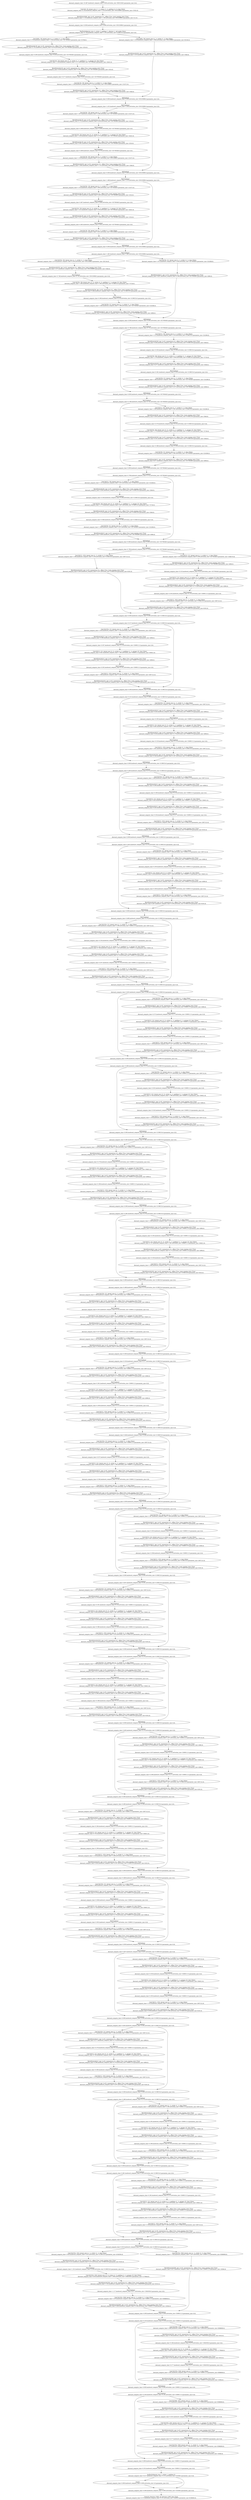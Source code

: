 digraph {
	node313 [label="BatchNorm2d(1024, eps=1e-05, momentum=0.1, affine=True, track_running_stats=True)
[forward_compute_time=0.522,backward_compute_time=0.313,activation_size=51380224.0,parameter_size=8192.0]"]
	node312 [label="Conv2d(1024, 1024, kernel_size=(1, 1), stride=(1, 1), bias=False)
[forward_compute_time=2.650,backward_compute_time=5.813,activation_size=51380224.0,parameter_size=4194304.0]"]
	node258 [label="Conv2d(512, 1024, kernel_size=(1, 1), stride=(1, 1), bias=False)
[forward_compute_time=1.318,backward_compute_time=2.408,activation_size=51380224.0,parameter_size=2097152.0]"]
	node259 [label="BatchNorm2d(1024, eps=1e-05, momentum=0.1, affine=True, track_running_stats=True)
[forward_compute_time=0.493,backward_compute_time=0.287,activation_size=51380224.0,parameter_size=8192.0]"]
	node317 [label="ReLU(inplace)
[forward_compute_time=1.117,backward_compute_time=0.077,activation_size=12845056.0,parameter_size=0.0]"]
	node316 [label="BatchNorm2d(1024, eps=1e-05, momentum=0.1, affine=True, track_running_stats=True)
[forward_compute_time=1.232,backward_compute_time=0.112,activation_size=12845056.0,parameter_size=8192.0]"]
	node315 [label="Conv2d(1024, 1024, kernel_size=(3, 3), stride=(2, 2), padding=(1, 1), groups=32, bias=False)
[forward_compute_time=0.816,backward_compute_time=1.684,activation_size=12845056.0,parameter_size=1179648.0]"]
	node314 [label="ReLU(inplace)
[forward_compute_time=1.241,backward_compute_time=0.206,activation_size=51380224.0,parameter_size=0.0]"]
	node252 [label="Conv2d(1024, 512, kernel_size=(1, 1), stride=(1, 1), bias=False)
[forward_compute_time=1.432,backward_compute_time=2.275,activation_size=25690112.0,parameter_size=2097152.0]"]
	node253 [label="BatchNorm2d(512, eps=1e-05, momentum=0.1, affine=True, track_running_stats=True)
[forward_compute_time=0.477,backward_compute_time=0.176,activation_size=25690112.0,parameter_size=4096.0]"]
	node250 [label="Add(inplace)
[forward_compute_time=0.000,backward_compute_time=0.000,activation_size=51380224.0,parameter_size=0.0]"]
	node318 [label="Conv2d(1024, 2048, kernel_size=(1, 1), stride=(1, 1), bias=False)
[forward_compute_time=1.679,backward_compute_time=2.476,activation_size=25690112.0,parameter_size=8388608.0]"]
	node256 [label="BatchNorm2d(512, eps=1e-05, momentum=0.1, affine=True, track_running_stats=True)
[forward_compute_time=0.438,backward_compute_time=0.174,activation_size=25690112.0,parameter_size=4096.0]"]
	node257 [label="ReLU(inplace)
[forward_compute_time=0.299,backward_compute_time=0.119,activation_size=25690112.0,parameter_size=0.0]"]
	node254 [label="ReLU(inplace)
[forward_compute_time=0.284,backward_compute_time=0.120,activation_size=25690112.0,parameter_size=0.0]"]
	node255 [label="Conv2d(512, 512, kernel_size=(3, 3), stride=(1, 1), padding=(1, 1), groups=32, bias=False)
[forward_compute_time=0.705,backward_compute_time=1.415,activation_size=25690112.0,parameter_size=294912.0]"]
	node268 [label="Conv2d(512, 1024, kernel_size=(1, 1), stride=(1, 1), bias=False)
[forward_compute_time=1.378,backward_compute_time=2.409,activation_size=51380224.0,parameter_size=2097152.0]"]
	node229 [label="BatchNorm2d(1024, eps=1e-05, momentum=0.1, affine=True, track_running_stats=True)
[forward_compute_time=0.519,backward_compute_time=0.292,activation_size=51380224.0,parameter_size=8192.0]"]
	node228 [label="Conv2d(512, 1024, kernel_size=(1, 1), stride=(1, 1), bias=False)
[forward_compute_time=1.325,backward_compute_time=2.423,activation_size=51380224.0,parameter_size=2097152.0]"]
	node227 [label="ReLU(inplace)
[forward_compute_time=0.386,backward_compute_time=0.148,activation_size=25690112.0,parameter_size=0.0]"]
	node226 [label="BatchNorm2d(512, eps=1e-05, momentum=0.1, affine=True, track_running_stats=True)
[forward_compute_time=0.420,backward_compute_time=0.175,activation_size=25690112.0,parameter_size=4096.0]"]
	node225 [label="Conv2d(512, 512, kernel_size=(3, 3), stride=(1, 1), padding=(1, 1), groups=32, bias=False)
[forward_compute_time=0.804,backward_compute_time=1.387,activation_size=25690112.0,parameter_size=294912.0]"]
	node224 [label="ReLU(inplace)
[forward_compute_time=0.291,backward_compute_time=0.116,activation_size=25690112.0,parameter_size=0.0]"]
	node223 [label="BatchNorm2d(512, eps=1e-05, momentum=0.1, affine=True, track_running_stats=True)
[forward_compute_time=0.378,backward_compute_time=0.175,activation_size=25690112.0,parameter_size=4096.0]"]
	node311 [label="ReLU(inplace)
[forward_compute_time=0.502,backward_compute_time=0.377,activation_size=51380224.0,parameter_size=0.0]"]
	node221 [label="ReLU(inplace)
[forward_compute_time=0.487,backward_compute_time=0.391,activation_size=51380224.0,parameter_size=0.0]"]
	node220 [label="Add(inplace)
[forward_compute_time=0.000,backward_compute_time=0.000,activation_size=51380224.0,parameter_size=0.0]"]
	node9 [label="Conv2d(128, 128, kernel_size=(3, 3), stride=(1, 1), padding=(1, 1), groups=32, bias=False)
[forward_compute_time=1.559,backward_compute_time=5.571,activation_size=102760448.0,parameter_size=18432.0]"]
	node8 [label="ReLU(inplace)
[forward_compute_time=0.493,backward_compute_time=0.419,activation_size=102760448.0,parameter_size=0.0]"]
	node310 [label="Add(inplace)
[forward_compute_time=0.000,backward_compute_time=0.000,activation_size=51380224.0,parameter_size=0.0]"]
	node1 [label="Input
[forward_compute_time=10.487,backward_compute_time=0.000,activation_size=38535168.0,parameter_size=0.0]"]
	node3 [label="BatchNorm2d(64, eps=1e-05, momentum=0.1, affine=True, track_running_stats=True)
[forward_compute_time=1.110,backward_compute_time=1.183,activation_size=205520896.0,parameter_size=512.0]"]
	node2 [label="Conv2d(3, 64, kernel_size=(7, 7), stride=(2, 2), padding=(3, 3), bias=False)
[forward_compute_time=6.144,backward_compute_time=2.324,activation_size=205520896.0,parameter_size=37632.0]"]
	node5 [label="MaxPool2d(kernel_size=3, stride=2, padding=1, dilation=1, ceil_mode=False)
[forward_compute_time=0.728,backward_compute_time=1.253,activation_size=51380224.0,parameter_size=0.0]"]
	node4 [label="ReLU()
[forward_compute_time=0.838,backward_compute_time=0.696,activation_size=205520896.0,parameter_size=0.0]"]
	node7 [label="BatchNorm2d(128, eps=1e-05, momentum=0.1, affine=True, track_running_stats=True)
[forward_compute_time=0.702,backward_compute_time=0.676,activation_size=102760448.0,parameter_size=1024.0]"]
	node6 [label="Conv2d(64, 128, kernel_size=(1, 1), stride=(1, 1), bias=False)
[forward_compute_time=0.703,backward_compute_time=1.356,activation_size=102760448.0,parameter_size=32768.0]"]
	node319 [label="BatchNorm2d(2048, eps=1e-05, momentum=0.1, affine=True, track_running_stats=True)
[forward_compute_time=0.400,backward_compute_time=0.166,activation_size=25690112.0,parameter_size=16384.0]"]
	node99 [label="BatchNorm2d(1024, eps=1e-05, momentum=0.1, affine=True, track_running_stats=True)
[forward_compute_time=0.501,backward_compute_time=0.286,activation_size=51380224.0,parameter_size=8192.0]"]
	node98 [label="Conv2d(512, 1024, kernel_size=(1, 1), stride=(1, 1), bias=False)
[forward_compute_time=1.364,backward_compute_time=2.409,activation_size=51380224.0,parameter_size=2097152.0]"]
	node251 [label="ReLU(inplace)
[forward_compute_time=0.490,backward_compute_time=0.394,activation_size=51380224.0,parameter_size=0.0]"]
	node91 [label="ReLU(inplace)
[forward_compute_time=0.527,backward_compute_time=0.371,activation_size=51380224.0,parameter_size=0.0]"]
	node90 [label="Add(inplace)
[forward_compute_time=0.000,backward_compute_time=0.000,activation_size=51380224.0,parameter_size=0.0]"]
	node93 [label="BatchNorm2d(512, eps=1e-05, momentum=0.1, affine=True, track_running_stats=True)
[forward_compute_time=0.390,backward_compute_time=0.172,activation_size=25690112.0,parameter_size=4096.0]"]
	node92 [label="Conv2d(1024, 512, kernel_size=(1, 1), stride=(1, 1), bias=False)
[forward_compute_time=1.626,backward_compute_time=2.259,activation_size=25690112.0,parameter_size=2097152.0]"]
	node95 [label="Conv2d(512, 512, kernel_size=(3, 3), stride=(1, 1), padding=(1, 1), groups=32, bias=False)
[forward_compute_time=0.941,backward_compute_time=1.382,activation_size=25690112.0,parameter_size=294912.0]"]
	node94 [label="ReLU(inplace)
[forward_compute_time=0.307,backward_compute_time=0.118,activation_size=25690112.0,parameter_size=0.0]"]
	node97 [label="ReLU(inplace)
[forward_compute_time=0.302,backward_compute_time=0.141,activation_size=25690112.0,parameter_size=0.0]"]
	node96 [label="BatchNorm2d(512, eps=1e-05, momentum=0.1, affine=True, track_running_stats=True)
[forward_compute_time=0.412,backward_compute_time=0.182,activation_size=25690112.0,parameter_size=4096.0]"]
	node139 [label="BatchNorm2d(1024, eps=1e-05, momentum=0.1, affine=True, track_running_stats=True)
[forward_compute_time=0.498,backward_compute_time=0.286,activation_size=51380224.0,parameter_size=8192.0]"]
	node138 [label="Conv2d(512, 1024, kernel_size=(1, 1), stride=(1, 1), bias=False)
[forward_compute_time=1.321,backward_compute_time=2.406,activation_size=51380224.0,parameter_size=2097152.0]"]
	node133 [label="BatchNorm2d(512, eps=1e-05, momentum=0.1, affine=True, track_running_stats=True)
[forward_compute_time=0.389,backward_compute_time=0.180,activation_size=25690112.0,parameter_size=4096.0]"]
	node132 [label="Conv2d(1024, 512, kernel_size=(1, 1), stride=(1, 1), bias=False)
[forward_compute_time=1.389,backward_compute_time=2.269,activation_size=25690112.0,parameter_size=2097152.0]"]
	node131 [label="ReLU(inplace)
[forward_compute_time=0.489,backward_compute_time=0.376,activation_size=51380224.0,parameter_size=0.0]"]
	node130 [label="Add(inplace)
[forward_compute_time=0.000,backward_compute_time=0.000,activation_size=51380224.0,parameter_size=0.0]"]
	node137 [label="ReLU(inplace)
[forward_compute_time=0.307,backward_compute_time=0.118,activation_size=25690112.0,parameter_size=0.0]"]
	node136 [label="BatchNorm2d(512, eps=1e-05, momentum=0.1, affine=True, track_running_stats=True)
[forward_compute_time=0.395,backward_compute_time=0.178,activation_size=25690112.0,parameter_size=4096.0]"]
	node135 [label="Conv2d(512, 512, kernel_size=(3, 3), stride=(1, 1), padding=(1, 1), groups=32, bias=False)
[forward_compute_time=0.766,backward_compute_time=1.453,activation_size=25690112.0,parameter_size=294912.0]"]
	node134 [label="ReLU(inplace)
[forward_compute_time=0.334,backward_compute_time=0.118,activation_size=25690112.0,parameter_size=0.0]"]
	node263 [label="BatchNorm2d(512, eps=1e-05, momentum=0.1, affine=True, track_running_stats=True)
[forward_compute_time=0.376,backward_compute_time=0.175,activation_size=25690112.0,parameter_size=4096.0]"]
	node262 [label="Conv2d(1024, 512, kernel_size=(1, 1), stride=(1, 1), bias=False)
[forward_compute_time=1.398,backward_compute_time=2.279,activation_size=25690112.0,parameter_size=2097152.0]"]
	node188 [label="Conv2d(512, 1024, kernel_size=(1, 1), stride=(1, 1), bias=False)
[forward_compute_time=1.342,backward_compute_time=2.445,activation_size=51380224.0,parameter_size=2097152.0]"]
	node260 [label="Add(inplace)
[forward_compute_time=0.000,backward_compute_time=0.000,activation_size=51380224.0,parameter_size=0.0]"]
	node267 [label="ReLU(inplace)
[forward_compute_time=0.392,backward_compute_time=0.117,activation_size=25690112.0,parameter_size=0.0]"]
	node266 [label="BatchNorm2d(512, eps=1e-05, momentum=0.1, affine=True, track_running_stats=True)
[forward_compute_time=0.447,backward_compute_time=0.176,activation_size=25690112.0,parameter_size=4096.0]"]
	node265 [label="Conv2d(512, 512, kernel_size=(3, 3), stride=(1, 1), padding=(1, 1), groups=32, bias=False)
[forward_compute_time=0.718,backward_compute_time=1.382,activation_size=25690112.0,parameter_size=294912.0]"]
	node264 [label="ReLU(inplace)
[forward_compute_time=0.286,backward_compute_time=0.114,activation_size=25690112.0,parameter_size=0.0]"]
	node182 [label="Conv2d(1024, 512, kernel_size=(1, 1), stride=(1, 1), bias=False)
[forward_compute_time=1.390,backward_compute_time=2.295,activation_size=25690112.0,parameter_size=2097152.0]"]
	node183 [label="BatchNorm2d(512, eps=1e-05, momentum=0.1, affine=True, track_running_stats=True)
[forward_compute_time=0.391,backward_compute_time=0.172,activation_size=25690112.0,parameter_size=4096.0]"]
	node180 [label="Add(inplace)
[forward_compute_time=0.000,backward_compute_time=0.000,activation_size=51380224.0,parameter_size=0.0]"]
	node181 [label="ReLU(inplace)
[forward_compute_time=0.488,backward_compute_time=0.376,activation_size=51380224.0,parameter_size=0.0]"]
	node186 [label="BatchNorm2d(512, eps=1e-05, momentum=0.1, affine=True, track_running_stats=True)
[forward_compute_time=0.421,backward_compute_time=0.174,activation_size=25690112.0,parameter_size=4096.0]"]
	node187 [label="ReLU(inplace)
[forward_compute_time=0.327,backward_compute_time=0.114,activation_size=25690112.0,parameter_size=0.0]"]
	node184 [label="ReLU(inplace)
[forward_compute_time=0.291,backward_compute_time=0.116,activation_size=25690112.0,parameter_size=0.0]"]
	node185 [label="Conv2d(512, 512, kernel_size=(3, 3), stride=(1, 1), padding=(1, 1), groups=32, bias=False)
[forward_compute_time=0.820,backward_compute_time=1.409,activation_size=25690112.0,parameter_size=294912.0]"]
	node344 [label="AvgPool2d(kernel_size=7, stride=1, padding=0)
[forward_compute_time=0.417,backward_compute_time=0.215,activation_size=524288.0,parameter_size=0.0]"]
	node345 [label="Size(0)
[forward_compute_time=0.000,backward_compute_time=0.000,activation_size=4.0,parameter_size=0.0]"]
	node346 [label="View(-1)
[forward_compute_time=0.000,backward_compute_time=0.000,activation_size=524288.0,parameter_size=0.0]"]
	node347 [label="Linear(in_features=2048, out_features=1000, bias=True)
[forward_compute_time=0.375,backward_compute_time=0.131,activation_size=256000.0,parameter_size=8196000.0]"]
	node340 [label="Conv2d(1024, 2048, kernel_size=(1, 1), stride=(1, 1), bias=False)
[forward_compute_time=1.522,backward_compute_time=2.766,activation_size=25690112.0,parameter_size=8388608.0]"]
	node341 [label="BatchNorm2d(2048, eps=1e-05, momentum=0.1, affine=True, track_running_stats=True)
[forward_compute_time=0.384,backward_compute_time=0.170,activation_size=25690112.0,parameter_size=16384.0]"]
	node342 [label="Add(inplace)
[forward_compute_time=0.000,backward_compute_time=0.000,activation_size=25690112.0,parameter_size=0.0]"]
	node343 [label="ReLU(inplace)
[forward_compute_time=0.335,backward_compute_time=0.123,activation_size=25690112.0,parameter_size=0.0]"]
	node59 [label="ReLU(inplace)
[forward_compute_time=0.798,backward_compute_time=0.742,activation_size=102760448.0,parameter_size=0.0]"]
	node58 [label="Add(inplace)
[forward_compute_time=0.000,backward_compute_time=0.000,activation_size=102760448.0,parameter_size=0.0]"]
	node55 [label="ReLU(inplace)
[forward_compute_time=0.361,backward_compute_time=0.205,activation_size=51380224.0,parameter_size=0.0]"]
	node54 [label="BatchNorm2d(256, eps=1e-05, momentum=0.1, affine=True, track_running_stats=True)
[forward_compute_time=0.477,backward_compute_time=0.302,activation_size=51380224.0,parameter_size=2048.0]"]
	node57 [label="BatchNorm2d(512, eps=1e-05, momentum=0.1, affine=True, track_running_stats=True)
[forward_compute_time=0.657,backward_compute_time=0.537,activation_size=102760448.0,parameter_size=4096.0]"]
	node56 [label="Conv2d(256, 512, kernel_size=(1, 1), stride=(1, 1), bias=False)
[forward_compute_time=1.286,backward_compute_time=2.300,activation_size=102760448.0,parameter_size=524288.0]"]
	node51 [label="BatchNorm2d(256, eps=1e-05, momentum=0.1, affine=True, track_running_stats=True)
[forward_compute_time=0.444,backward_compute_time=0.323,activation_size=51380224.0,parameter_size=2048.0]"]
	node50 [label="Conv2d(512, 256, kernel_size=(1, 1), stride=(1, 1), bias=False)
[forward_compute_time=1.513,backward_compute_time=2.310,activation_size=51380224.0,parameter_size=524288.0]"]
	node53 [label="Conv2d(256, 256, kernel_size=(3, 3), stride=(1, 1), padding=(1, 1), groups=32, bias=False)
[forward_compute_time=1.376,backward_compute_time=2.950,activation_size=51380224.0,parameter_size=73728.0]"]
	node52 [label="ReLU(inplace)
[forward_compute_time=0.350,backward_compute_time=0.209,activation_size=51380224.0,parameter_size=0.0]"]
	node281 [label="ReLU(inplace)
[forward_compute_time=0.483,backward_compute_time=0.383,activation_size=51380224.0,parameter_size=0.0]"]
	node280 [label="Add(inplace)
[forward_compute_time=0.000,backward_compute_time=0.000,activation_size=51380224.0,parameter_size=0.0]"]
	node289 [label="BatchNorm2d(1024, eps=1e-05, momentum=0.1, affine=True, track_running_stats=True)
[forward_compute_time=0.492,backward_compute_time=0.287,activation_size=51380224.0,parameter_size=8192.0]"]
	node288 [label="Conv2d(512, 1024, kernel_size=(1, 1), stride=(1, 1), bias=False)
[forward_compute_time=1.315,backward_compute_time=2.448,activation_size=51380224.0,parameter_size=2097152.0]"]
	node164 [label="ReLU(inplace)
[forward_compute_time=0.278,backward_compute_time=0.115,activation_size=25690112.0,parameter_size=0.0]"]
	node165 [label="Conv2d(512, 512, kernel_size=(3, 3), stride=(1, 1), padding=(1, 1), groups=32, bias=False)
[forward_compute_time=0.713,backward_compute_time=1.433,activation_size=25690112.0,parameter_size=294912.0]"]
	node166 [label="BatchNorm2d(512, eps=1e-05, momentum=0.1, affine=True, track_running_stats=True)
[forward_compute_time=0.398,backward_compute_time=0.182,activation_size=25690112.0,parameter_size=4096.0]"]
	node167 [label="ReLU(inplace)
[forward_compute_time=0.296,backward_compute_time=0.121,activation_size=25690112.0,parameter_size=0.0]"]
	node160 [label="Add(inplace)
[forward_compute_time=0.000,backward_compute_time=0.000,activation_size=51380224.0,parameter_size=0.0]"]
	node161 [label="ReLU(inplace)
[forward_compute_time=0.483,backward_compute_time=0.382,activation_size=51380224.0,parameter_size=0.0]"]
	node162 [label="Conv2d(1024, 512, kernel_size=(1, 1), stride=(1, 1), bias=False)
[forward_compute_time=1.426,backward_compute_time=2.266,activation_size=25690112.0,parameter_size=2097152.0]"]
	node163 [label="BatchNorm2d(512, eps=1e-05, momentum=0.1, affine=True, track_running_stats=True)
[forward_compute_time=0.378,backward_compute_time=0.185,activation_size=25690112.0,parameter_size=4096.0]"]
	node168 [label="Conv2d(512, 1024, kernel_size=(1, 1), stride=(1, 1), bias=False)
[forward_compute_time=1.313,backward_compute_time=2.425,activation_size=51380224.0,parameter_size=2097152.0]"]
	node169 [label="BatchNorm2d(1024, eps=1e-05, momentum=0.1, affine=True, track_running_stats=True)
[forward_compute_time=0.488,backward_compute_time=0.291,activation_size=51380224.0,parameter_size=8192.0]"]
	node300 [label="Add(inplace)
[forward_compute_time=0.000,backward_compute_time=0.000,activation_size=51380224.0,parameter_size=0.0]"]
	node301 [label="ReLU(inplace)
[forward_compute_time=0.481,backward_compute_time=0.382,activation_size=51380224.0,parameter_size=0.0]"]
	node302 [label="Conv2d(1024, 512, kernel_size=(1, 1), stride=(1, 1), bias=False)
[forward_compute_time=1.379,backward_compute_time=2.585,activation_size=25690112.0,parameter_size=2097152.0]"]
	node303 [label="BatchNorm2d(512, eps=1e-05, momentum=0.1, affine=True, track_running_stats=True)
[forward_compute_time=0.398,backward_compute_time=0.174,activation_size=25690112.0,parameter_size=4096.0]"]
	node304 [label="ReLU(inplace)
[forward_compute_time=0.285,backward_compute_time=0.115,activation_size=25690112.0,parameter_size=0.0]"]
	node305 [label="Conv2d(512, 512, kernel_size=(3, 3), stride=(1, 1), padding=(1, 1), groups=32, bias=False)
[forward_compute_time=1.488,backward_compute_time=1.610,activation_size=25690112.0,parameter_size=294912.0]"]
	node306 [label="BatchNorm2d(512, eps=1e-05, momentum=0.1, affine=True, track_running_stats=True)
[forward_compute_time=0.398,backward_compute_time=0.178,activation_size=25690112.0,parameter_size=4096.0]"]
	node307 [label="ReLU(inplace)
[forward_compute_time=0.301,backward_compute_time=0.115,activation_size=25690112.0,parameter_size=0.0]"]
	node308 [label="Conv2d(512, 1024, kernel_size=(1, 1), stride=(1, 1), bias=False)
[forward_compute_time=2.228,backward_compute_time=3.569,activation_size=51380224.0,parameter_size=2097152.0]"]
	node309 [label="BatchNorm2d(1024, eps=1e-05, momentum=0.1, affine=True, track_running_stats=True)
[forward_compute_time=0.547,backward_compute_time=0.339,activation_size=51380224.0,parameter_size=8192.0]"]
	node212 [label="Conv2d(1024, 512, kernel_size=(1, 1), stride=(1, 1), bias=False)
[forward_compute_time=1.387,backward_compute_time=2.260,activation_size=25690112.0,parameter_size=2097152.0]"]
	node198 [label="Conv2d(512, 1024, kernel_size=(1, 1), stride=(1, 1), bias=False)
[forward_compute_time=1.319,backward_compute_time=2.407,activation_size=51380224.0,parameter_size=2097152.0]"]
	node11 [label="ReLU(inplace)
[forward_compute_time=0.477,backward_compute_time=0.422,activation_size=102760448.0,parameter_size=0.0]"]
	node10 [label="BatchNorm2d(128, eps=1e-05, momentum=0.1, affine=True, track_running_stats=True)
[forward_compute_time=0.656,backward_compute_time=0.595,activation_size=102760448.0,parameter_size=1024.0]"]
	node13 [label="BatchNorm2d(256, eps=1e-05, momentum=0.1, affine=True, track_running_stats=True)
[forward_compute_time=1.008,backward_compute_time=1.159,activation_size=205520896.0,parameter_size=2048.0]"]
	node12 [label="Conv2d(128, 256, kernel_size=(1, 1), stride=(1, 1), bias=False)
[forward_compute_time=1.558,backward_compute_time=2.524,activation_size=205520896.0,parameter_size=131072.0]"]
	node15 [label="BatchNorm2d(256, eps=1e-05, momentum=0.1, affine=True, track_running_stats=True)
[forward_compute_time=1.013,backward_compute_time=1.145,activation_size=205520896.0,parameter_size=2048.0]"]
	node14 [label="Conv2d(64, 256, kernel_size=(1, 1), stride=(1, 1), bias=False)
[forward_compute_time=1.019,backward_compute_time=1.994,activation_size=205520896.0,parameter_size=65536.0]"]
	node17 [label="ReLU(inplace)
[forward_compute_time=1.425,backward_compute_time=1.456,activation_size=205520896.0,parameter_size=0.0]"]
	node16 [label="Add(inplace)
[forward_compute_time=0.000,backward_compute_time=0.000,activation_size=205520896.0,parameter_size=0.0]"]
	node19 [label="BatchNorm2d(128, eps=1e-05, momentum=0.1, affine=True, track_running_stats=True)
[forward_compute_time=0.732,backward_compute_time=0.629,activation_size=102760448.0,parameter_size=1024.0]"]
	node18 [label="Conv2d(256, 128, kernel_size=(1, 1), stride=(1, 1), bias=False)
[forward_compute_time=1.567,backward_compute_time=2.548,activation_size=102760448.0,parameter_size=131072.0]"]
	node222 [label="Conv2d(1024, 512, kernel_size=(1, 1), stride=(1, 1), bias=False)
[forward_compute_time=1.385,backward_compute_time=2.272,activation_size=25690112.0,parameter_size=2097152.0]"]
	node238 [label="Conv2d(512, 1024, kernel_size=(1, 1), stride=(1, 1), bias=False)
[forward_compute_time=1.317,backward_compute_time=2.413,activation_size=51380224.0,parameter_size=2097152.0]"]
	node239 [label="BatchNorm2d(1024, eps=1e-05, momentum=0.1, affine=True, track_running_stats=True)
[forward_compute_time=0.538,backward_compute_time=0.349,activation_size=51380224.0,parameter_size=8192.0]"]
	node234 [label="ReLU(inplace)
[forward_compute_time=0.366,backward_compute_time=0.119,activation_size=25690112.0,parameter_size=0.0]"]
	node235 [label="Conv2d(512, 512, kernel_size=(3, 3), stride=(1, 1), padding=(1, 1), groups=32, bias=False)
[forward_compute_time=0.826,backward_compute_time=1.455,activation_size=25690112.0,parameter_size=294912.0]"]
	node236 [label="BatchNorm2d(512, eps=1e-05, momentum=0.1, affine=True, track_running_stats=True)
[forward_compute_time=0.399,backward_compute_time=0.181,activation_size=25690112.0,parameter_size=4096.0]"]
	node237 [label="ReLU(inplace)
[forward_compute_time=0.298,backward_compute_time=0.122,activation_size=25690112.0,parameter_size=0.0]"]
	node230 [label="Add(inplace)
[forward_compute_time=0.000,backward_compute_time=0.000,activation_size=51380224.0,parameter_size=0.0]"]
	node231 [label="ReLU(inplace)
[forward_compute_time=0.505,backward_compute_time=0.378,activation_size=51380224.0,parameter_size=0.0]"]
	node232 [label="Conv2d(1024, 512, kernel_size=(1, 1), stride=(1, 1), bias=False)
[forward_compute_time=1.398,backward_compute_time=2.277,activation_size=25690112.0,parameter_size=2097152.0]"]
	node233 [label="BatchNorm2d(512, eps=1e-05, momentum=0.1, affine=True, track_running_stats=True)
[forward_compute_time=0.411,backward_compute_time=0.177,activation_size=25690112.0,parameter_size=4096.0]"]
	node193 [label="BatchNorm2d(512, eps=1e-05, momentum=0.1, affine=True, track_running_stats=True)
[forward_compute_time=0.414,backward_compute_time=0.173,activation_size=25690112.0,parameter_size=4096.0]"]
	node192 [label="Conv2d(1024, 512, kernel_size=(1, 1), stride=(1, 1), bias=False)
[forward_compute_time=1.397,backward_compute_time=2.259,activation_size=25690112.0,parameter_size=2097152.0]"]
	node128 [label="Conv2d(512, 1024, kernel_size=(1, 1), stride=(1, 1), bias=False)
[forward_compute_time=1.366,backward_compute_time=2.444,activation_size=51380224.0,parameter_size=2097152.0]"]
	node129 [label="BatchNorm2d(1024, eps=1e-05, momentum=0.1, affine=True, track_running_stats=True)
[forward_compute_time=0.497,backward_compute_time=0.293,activation_size=51380224.0,parameter_size=8192.0]"]
	node283 [label="BatchNorm2d(512, eps=1e-05, momentum=0.1, affine=True, track_running_stats=True)
[forward_compute_time=0.377,backward_compute_time=0.174,activation_size=25690112.0,parameter_size=4096.0]"]
	node282 [label="Conv2d(1024, 512, kernel_size=(1, 1), stride=(1, 1), bias=False)
[forward_compute_time=1.377,backward_compute_time=2.260,activation_size=25690112.0,parameter_size=2097152.0]"]
	node285 [label="Conv2d(512, 512, kernel_size=(3, 3), stride=(1, 1), padding=(1, 1), groups=32, bias=False)
[forward_compute_time=0.763,backward_compute_time=1.409,activation_size=25690112.0,parameter_size=294912.0]"]
	node284 [label="ReLU(inplace)
[forward_compute_time=0.376,backward_compute_time=0.118,activation_size=25690112.0,parameter_size=0.0]"]
	node287 [label="ReLU(inplace)
[forward_compute_time=0.300,backward_compute_time=0.116,activation_size=25690112.0,parameter_size=0.0]"]
	node286 [label="BatchNorm2d(512, eps=1e-05, momentum=0.1, affine=True, track_running_stats=True)
[forward_compute_time=0.390,backward_compute_time=0.170,activation_size=25690112.0,parameter_size=4096.0]"]
	node120 [label="Add(inplace)
[forward_compute_time=0.000,backward_compute_time=0.000,activation_size=51380224.0,parameter_size=0.0]"]
	node121 [label="ReLU(inplace)
[forward_compute_time=0.492,backward_compute_time=0.376,activation_size=51380224.0,parameter_size=0.0]"]
	node122 [label="Conv2d(1024, 512, kernel_size=(1, 1), stride=(1, 1), bias=False)
[forward_compute_time=1.395,backward_compute_time=2.268,activation_size=25690112.0,parameter_size=2097152.0]"]
	node123 [label="BatchNorm2d(512, eps=1e-05, momentum=0.1, affine=True, track_running_stats=True)
[forward_compute_time=0.435,backward_compute_time=0.175,activation_size=25690112.0,parameter_size=4096.0]"]
	node124 [label="ReLU(inplace)
[forward_compute_time=0.293,backward_compute_time=0.116,activation_size=25690112.0,parameter_size=0.0]"]
	node125 [label="Conv2d(512, 512, kernel_size=(3, 3), stride=(1, 1), padding=(1, 1), groups=32, bias=False)
[forward_compute_time=0.839,backward_compute_time=1.469,activation_size=25690112.0,parameter_size=294912.0]"]
	node126 [label="BatchNorm2d(512, eps=1e-05, momentum=0.1, affine=True, track_running_stats=True)
[forward_compute_time=0.397,backward_compute_time=0.174,activation_size=25690112.0,parameter_size=4096.0]"]
	node127 [label="ReLU(inplace)
[forward_compute_time=0.300,backward_compute_time=0.117,activation_size=25690112.0,parameter_size=0.0]"]
	node270 [label="Add(inplace)
[forward_compute_time=0.000,backward_compute_time=0.000,activation_size=51380224.0,parameter_size=0.0]"]
	node271 [label="ReLU(inplace)
[forward_compute_time=0.487,backward_compute_time=0.387,activation_size=51380224.0,parameter_size=0.0]"]
	node272 [label="Conv2d(1024, 512, kernel_size=(1, 1), stride=(1, 1), bias=False)
[forward_compute_time=1.392,backward_compute_time=2.260,activation_size=25690112.0,parameter_size=2097152.0]"]
	node273 [label="BatchNorm2d(512, eps=1e-05, momentum=0.1, affine=True, track_running_stats=True)
[forward_compute_time=0.387,backward_compute_time=0.175,activation_size=25690112.0,parameter_size=4096.0]"]
	node274 [label="ReLU(inplace)
[forward_compute_time=0.330,backward_compute_time=0.114,activation_size=25690112.0,parameter_size=0.0]"]
	node275 [label="Conv2d(512, 512, kernel_size=(3, 3), stride=(1, 1), padding=(1, 1), groups=32, bias=False)
[forward_compute_time=0.873,backward_compute_time=1.427,activation_size=25690112.0,parameter_size=294912.0]"]
	node276 [label="BatchNorm2d(512, eps=1e-05, momentum=0.1, affine=True, track_running_stats=True)
[forward_compute_time=0.407,backward_compute_time=0.173,activation_size=25690112.0,parameter_size=4096.0]"]
	node277 [label="ReLU(inplace)
[forward_compute_time=0.295,backward_compute_time=0.163,activation_size=25690112.0,parameter_size=0.0]"]
	node278 [label="Conv2d(512, 1024, kernel_size=(1, 1), stride=(1, 1), bias=False)
[forward_compute_time=1.310,backward_compute_time=2.405,activation_size=51380224.0,parameter_size=2097152.0]"]
	node279 [label="BatchNorm2d(1024, eps=1e-05, momentum=0.1, affine=True, track_running_stats=True)
[forward_compute_time=0.509,backward_compute_time=0.286,activation_size=51380224.0,parameter_size=8192.0]"]
	node68 [label="Add(inplace)
[forward_compute_time=0.000,backward_compute_time=0.000,activation_size=102760448.0,parameter_size=0.0]"]
	node69 [label="ReLU(inplace)
[forward_compute_time=0.798,backward_compute_time=0.742,activation_size=102760448.0,parameter_size=0.0]"]
	node60 [label="Conv2d(512, 256, kernel_size=(1, 1), stride=(1, 1), bias=False)
[forward_compute_time=1.300,backward_compute_time=2.361,activation_size=51380224.0,parameter_size=524288.0]"]
	node61 [label="BatchNorm2d(256, eps=1e-05, momentum=0.1, affine=True, track_running_stats=True)
[forward_compute_time=0.465,backward_compute_time=0.314,activation_size=51380224.0,parameter_size=2048.0]"]
	node62 [label="ReLU(inplace)
[forward_compute_time=0.370,backward_compute_time=0.210,activation_size=51380224.0,parameter_size=0.0]"]
	node63 [label="Conv2d(256, 256, kernel_size=(3, 3), stride=(1, 1), padding=(1, 1), groups=32, bias=False)
[forward_compute_time=1.270,backward_compute_time=3.041,activation_size=51380224.0,parameter_size=73728.0]"]
	node64 [label="BatchNorm2d(256, eps=1e-05, momentum=0.1, affine=True, track_running_stats=True)
[forward_compute_time=0.541,backward_compute_time=0.310,activation_size=51380224.0,parameter_size=2048.0]"]
	node65 [label="ReLU(inplace)
[forward_compute_time=0.388,backward_compute_time=0.208,activation_size=51380224.0,parameter_size=0.0]"]
	node66 [label="Conv2d(256, 512, kernel_size=(1, 1), stride=(1, 1), bias=False)
[forward_compute_time=1.310,backward_compute_time=2.365,activation_size=102760448.0,parameter_size=524288.0]"]
	node67 [label="BatchNorm2d(512, eps=1e-05, momentum=0.1, affine=True, track_running_stats=True)
[forward_compute_time=0.677,backward_compute_time=0.540,activation_size=102760448.0,parameter_size=4096.0]"]
	node151 [label="ReLU(inplace)
[forward_compute_time=0.498,backward_compute_time=0.374,activation_size=51380224.0,parameter_size=0.0]"]
	node150 [label="Add(inplace)
[forward_compute_time=0.000,backward_compute_time=0.000,activation_size=51380224.0,parameter_size=0.0]"]
	node153 [label="BatchNorm2d(512, eps=1e-05, momentum=0.1, affine=True, track_running_stats=True)
[forward_compute_time=0.402,backward_compute_time=0.178,activation_size=25690112.0,parameter_size=4096.0]"]
	node152 [label="Conv2d(1024, 512, kernel_size=(1, 1), stride=(1, 1), bias=False)
[forward_compute_time=1.445,backward_compute_time=2.271,activation_size=25690112.0,parameter_size=2097152.0]"]
	node155 [label="Conv2d(512, 512, kernel_size=(3, 3), stride=(1, 1), padding=(1, 1), groups=32, bias=False)
[forward_compute_time=0.783,backward_compute_time=1.383,activation_size=25690112.0,parameter_size=294912.0]"]
	node154 [label="ReLU(inplace)
[forward_compute_time=0.302,backward_compute_time=0.114,activation_size=25690112.0,parameter_size=0.0]"]
	node157 [label="ReLU(inplace)
[forward_compute_time=0.343,backward_compute_time=0.116,activation_size=25690112.0,parameter_size=0.0]"]
	node156 [label="BatchNorm2d(512, eps=1e-05, momentum=0.1, affine=True, track_running_stats=True)
[forward_compute_time=0.398,backward_compute_time=0.173,activation_size=25690112.0,parameter_size=4096.0]"]
	node159 [label="BatchNorm2d(1024, eps=1e-05, momentum=0.1, affine=True, track_running_stats=True)
[forward_compute_time=0.501,backward_compute_time=0.296,activation_size=51380224.0,parameter_size=8192.0]"]
	node158 [label="Conv2d(512, 1024, kernel_size=(1, 1), stride=(1, 1), bias=False)
[forward_compute_time=1.319,backward_compute_time=2.458,activation_size=51380224.0,parameter_size=2097152.0]"]
	node339 [label="ReLU(inplace)
[forward_compute_time=0.277,backward_compute_time=0.070,activation_size=12845056.0,parameter_size=0.0]"]
	node338 [label="BatchNorm2d(1024, eps=1e-05, momentum=0.1, affine=True, track_running_stats=True)
[forward_compute_time=0.336,backward_compute_time=0.106,activation_size=12845056.0,parameter_size=8192.0]"]
	node335 [label="BatchNorm2d(1024, eps=1e-05, momentum=0.1, affine=True, track_running_stats=True)
[forward_compute_time=0.335,backward_compute_time=0.106,activation_size=12845056.0,parameter_size=8192.0]"]
	node334 [label="Conv2d(2048, 1024, kernel_size=(1, 1), stride=(1, 1), bias=False)
[forward_compute_time=1.522,backward_compute_time=2.864,activation_size=12845056.0,parameter_size=8388608.0]"]
	node337 [label="Conv2d(1024, 1024, kernel_size=(3, 3), stride=(1, 1), padding=(1, 1), groups=32, bias=False)
[forward_compute_time=0.738,backward_compute_time=1.156,activation_size=12845056.0,parameter_size=1179648.0]"]
	node336 [label="ReLU(inplace)
[forward_compute_time=0.281,backward_compute_time=0.068,activation_size=12845056.0,parameter_size=0.0]"]
	node331 [label="BatchNorm2d(2048, eps=1e-05, momentum=0.1, affine=True, track_running_stats=True)
[forward_compute_time=0.392,backward_compute_time=0.161,activation_size=25690112.0,parameter_size=16384.0]"]
	node330 [label="Conv2d(1024, 2048, kernel_size=(1, 1), stride=(1, 1), bias=False)
[forward_compute_time=1.482,backward_compute_time=2.476,activation_size=25690112.0,parameter_size=8388608.0]"]
	node333 [label="ReLU(inplace)
[forward_compute_time=0.330,backward_compute_time=0.182,activation_size=25690112.0,parameter_size=0.0]"]
	node332 [label="Add(inplace)
[forward_compute_time=0.000,backward_compute_time=0.000,activation_size=25690112.0,parameter_size=0.0]"]
	node28 [label="Conv2d(256, 128, kernel_size=(1, 1), stride=(1, 1), bias=False)
[forward_compute_time=1.314,backward_compute_time=2.963,activation_size=102760448.0,parameter_size=131072.0]"]
	node29 [label="BatchNorm2d(128, eps=1e-05, momentum=0.1, affine=True, track_running_stats=True)
[forward_compute_time=0.665,backward_compute_time=0.605,activation_size=102760448.0,parameter_size=1024.0]"]
	node24 [label="Conv2d(128, 256, kernel_size=(1, 1), stride=(1, 1), bias=False)
[forward_compute_time=1.316,backward_compute_time=2.537,activation_size=205520896.0,parameter_size=131072.0]"]
	node25 [label="BatchNorm2d(256, eps=1e-05, momentum=0.1, affine=True, track_running_stats=True)
[forward_compute_time=1.065,backward_compute_time=1.122,activation_size=205520896.0,parameter_size=2048.0]"]
	node26 [label="Add(inplace)
[forward_compute_time=0.000,backward_compute_time=0.000,activation_size=205520896.0,parameter_size=0.0]"]
	node27 [label="ReLU(inplace)
[forward_compute_time=1.468,backward_compute_time=1.479,activation_size=205520896.0,parameter_size=0.0]"]
	node20 [label="ReLU(inplace)
[forward_compute_time=0.498,backward_compute_time=0.390,activation_size=102760448.0,parameter_size=0.0]"]
	node21 [label="Conv2d(128, 128, kernel_size=(3, 3), stride=(1, 1), padding=(1, 1), groups=32, bias=False)
[forward_compute_time=1.429,backward_compute_time=5.575,activation_size=102760448.0,parameter_size=18432.0]"]
	node22 [label="BatchNorm2d(128, eps=1e-05, momentum=0.1, affine=True, track_running_stats=True)
[forward_compute_time=0.691,backward_compute_time=0.606,activation_size=102760448.0,parameter_size=1024.0]"]
	node23 [label="ReLU(inplace)
[forward_compute_time=0.499,backward_compute_time=0.376,activation_size=102760448.0,parameter_size=0.0]"]
	node209 [label="BatchNorm2d(1024, eps=1e-05, momentum=0.1, affine=True, track_running_stats=True)
[forward_compute_time=0.584,backward_compute_time=0.287,activation_size=51380224.0,parameter_size=8192.0]"]
	node208 [label="Conv2d(512, 1024, kernel_size=(1, 1), stride=(1, 1), bias=False)
[forward_compute_time=1.338,backward_compute_time=2.405,activation_size=51380224.0,parameter_size=2097152.0]"]
	node201 [label="ReLU(inplace)
[forward_compute_time=0.484,backward_compute_time=0.380,activation_size=51380224.0,parameter_size=0.0]"]
	node200 [label="Add(inplace)
[forward_compute_time=0.000,backward_compute_time=0.000,activation_size=51380224.0,parameter_size=0.0]"]
	node203 [label="BatchNorm2d(512, eps=1e-05, momentum=0.1, affine=True, track_running_stats=True)
[forward_compute_time=0.596,backward_compute_time=0.172,activation_size=25690112.0,parameter_size=4096.0]"]
	node202 [label="Conv2d(1024, 512, kernel_size=(1, 1), stride=(1, 1), bias=False)
[forward_compute_time=1.422,backward_compute_time=2.266,activation_size=25690112.0,parameter_size=2097152.0]"]
	node205 [label="Conv2d(512, 512, kernel_size=(3, 3), stride=(1, 1), padding=(1, 1), groups=32, bias=False)
[forward_compute_time=0.805,backward_compute_time=1.393,activation_size=25690112.0,parameter_size=294912.0]"]
	node204 [label="ReLU(inplace)
[forward_compute_time=0.337,backward_compute_time=0.116,activation_size=25690112.0,parameter_size=0.0]"]
	node207 [label="ReLU(inplace)
[forward_compute_time=0.294,backward_compute_time=0.162,activation_size=25690112.0,parameter_size=0.0]"]
	node206 [label="BatchNorm2d(512, eps=1e-05, momentum=0.1, affine=True, track_running_stats=True)
[forward_compute_time=0.441,backward_compute_time=0.224,activation_size=25690112.0,parameter_size=4096.0]"]
	node115 [label="Conv2d(512, 512, kernel_size=(3, 3), stride=(1, 1), padding=(1, 1), groups=32, bias=False)
[forward_compute_time=0.945,backward_compute_time=1.421,activation_size=25690112.0,parameter_size=294912.0]"]
	node114 [label="ReLU(inplace)
[forward_compute_time=0.300,backward_compute_time=0.116,activation_size=25690112.0,parameter_size=0.0]"]
	node117 [label="ReLU(inplace)
[forward_compute_time=0.354,backward_compute_time=0.117,activation_size=25690112.0,parameter_size=0.0]"]
	node116 [label="BatchNorm2d(512, eps=1e-05, momentum=0.1, affine=True, track_running_stats=True)
[forward_compute_time=0.443,backward_compute_time=0.174,activation_size=25690112.0,parameter_size=4096.0]"]
	node111 [label="ReLU(inplace)
[forward_compute_time=0.493,backward_compute_time=0.374,activation_size=51380224.0,parameter_size=0.0]"]
	node110 [label="Add(inplace)
[forward_compute_time=0.000,backward_compute_time=0.000,activation_size=51380224.0,parameter_size=0.0]"]
	node113 [label="BatchNorm2d(512, eps=1e-05, momentum=0.1, affine=True, track_running_stats=True)
[forward_compute_time=0.404,backward_compute_time=0.175,activation_size=25690112.0,parameter_size=4096.0]"]
	node112 [label="Conv2d(1024, 512, kernel_size=(1, 1), stride=(1, 1), bias=False)
[forward_compute_time=1.408,backward_compute_time=2.260,activation_size=25690112.0,parameter_size=2097152.0]"]
	node119 [label="BatchNorm2d(1024, eps=1e-05, momentum=0.1, affine=True, track_running_stats=True)
[forward_compute_time=0.508,backward_compute_time=0.293,activation_size=51380224.0,parameter_size=8192.0]"]
	node118 [label="Conv2d(512, 1024, kernel_size=(1, 1), stride=(1, 1), bias=False)
[forward_compute_time=1.373,backward_compute_time=2.428,activation_size=51380224.0,parameter_size=2097152.0]"]
	node298 [label="Conv2d(512, 1024, kernel_size=(1, 1), stride=(1, 1), bias=False)
[forward_compute_time=1.310,backward_compute_time=2.413,activation_size=51380224.0,parameter_size=2097152.0]"]
	node299 [label="BatchNorm2d(1024, eps=1e-05, momentum=0.1, affine=True, track_running_stats=True)
[forward_compute_time=0.486,backward_compute_time=0.294,activation_size=51380224.0,parameter_size=8192.0]"]
	node296 [label="BatchNorm2d(512, eps=1e-05, momentum=0.1, affine=True, track_running_stats=True)
[forward_compute_time=0.549,backward_compute_time=0.190,activation_size=25690112.0,parameter_size=4096.0]"]
	node297 [label="ReLU(inplace)
[forward_compute_time=0.299,backward_compute_time=0.120,activation_size=25690112.0,parameter_size=0.0]"]
	node294 [label="ReLU(inplace)
[forward_compute_time=0.295,backward_compute_time=0.118,activation_size=25690112.0,parameter_size=0.0]"]
	node295 [label="Conv2d(512, 512, kernel_size=(3, 3), stride=(1, 1), padding=(1, 1), groups=32, bias=False)
[forward_compute_time=0.768,backward_compute_time=1.532,activation_size=25690112.0,parameter_size=294912.0]"]
	node292 [label="Conv2d(1024, 512, kernel_size=(1, 1), stride=(1, 1), bias=False)
[forward_compute_time=1.386,backward_compute_time=2.260,activation_size=25690112.0,parameter_size=2097152.0]"]
	node293 [label="BatchNorm2d(512, eps=1e-05, momentum=0.1, affine=True, track_running_stats=True)
[forward_compute_time=0.393,backward_compute_time=0.179,activation_size=25690112.0,parameter_size=4096.0]"]
	node290 [label="Add(inplace)
[forward_compute_time=0.000,backward_compute_time=0.000,activation_size=51380224.0,parameter_size=0.0]"]
	node291 [label="ReLU(inplace)
[forward_compute_time=0.486,backward_compute_time=0.379,activation_size=51380224.0,parameter_size=0.0]"]
	node249 [label="BatchNorm2d(1024, eps=1e-05, momentum=0.1, affine=True, track_running_stats=True)
[forward_compute_time=0.488,backward_compute_time=0.295,activation_size=51380224.0,parameter_size=8192.0]"]
	node248 [label="Conv2d(512, 1024, kernel_size=(1, 1), stride=(1, 1), bias=False)
[forward_compute_time=1.358,backward_compute_time=2.407,activation_size=51380224.0,parameter_size=2097152.0]"]
	node245 [label="Conv2d(512, 512, kernel_size=(3, 3), stride=(1, 1), padding=(1, 1), groups=32, bias=False)
[forward_compute_time=0.784,backward_compute_time=1.410,activation_size=25690112.0,parameter_size=294912.0]"]
	node244 [label="ReLU(inplace)
[forward_compute_time=0.287,backward_compute_time=0.115,activation_size=25690112.0,parameter_size=0.0]"]
	node247 [label="ReLU(inplace)
[forward_compute_time=0.298,backward_compute_time=0.117,activation_size=25690112.0,parameter_size=0.0]"]
	node246 [label="BatchNorm2d(512, eps=1e-05, momentum=0.1, affine=True, track_running_stats=True)
[forward_compute_time=0.389,backward_compute_time=0.174,activation_size=25690112.0,parameter_size=4096.0]"]
	node241 [label="ReLU(inplace)
[forward_compute_time=0.483,backward_compute_time=0.376,activation_size=51380224.0,parameter_size=0.0]"]
	node240 [label="Add(inplace)
[forward_compute_time=0.000,backward_compute_time=0.000,activation_size=51380224.0,parameter_size=0.0]"]
	node243 [label="BatchNorm2d(512, eps=1e-05, momentum=0.1, affine=True, track_running_stats=True)
[forward_compute_time=0.379,backward_compute_time=0.175,activation_size=25690112.0,parameter_size=4096.0]"]
	node242 [label="Conv2d(1024, 512, kernel_size=(1, 1), stride=(1, 1), bias=False)
[forward_compute_time=1.395,backward_compute_time=2.267,activation_size=25690112.0,parameter_size=2097152.0]"]
	node77 [label="BatchNorm2d(512, eps=1e-05, momentum=0.1, affine=True, track_running_stats=True)
[forward_compute_time=0.665,backward_compute_time=0.538,activation_size=102760448.0,parameter_size=4096.0]"]
	node76 [label="Conv2d(256, 512, kernel_size=(1, 1), stride=(1, 1), bias=False)
[forward_compute_time=1.288,backward_compute_time=3.207,activation_size=102760448.0,parameter_size=524288.0]"]
	node75 [label="ReLU(inplace)
[forward_compute_time=0.368,backward_compute_time=0.206,activation_size=51380224.0,parameter_size=0.0]"]
	node74 [label="BatchNorm2d(256, eps=1e-05, momentum=0.1, affine=True, track_running_stats=True)
[forward_compute_time=0.533,backward_compute_time=0.303,activation_size=51380224.0,parameter_size=2048.0]"]
	node73 [label="Conv2d(256, 256, kernel_size=(3, 3), stride=(1, 1), padding=(1, 1), groups=32, bias=False)
[forward_compute_time=1.273,backward_compute_time=3.097,activation_size=51380224.0,parameter_size=73728.0]"]
	node72 [label="ReLU(inplace)
[forward_compute_time=0.358,backward_compute_time=0.208,activation_size=51380224.0,parameter_size=0.0]"]
	node71 [label="BatchNorm2d(256, eps=1e-05, momentum=0.1, affine=True, track_running_stats=True)
[forward_compute_time=0.465,backward_compute_time=0.303,activation_size=51380224.0,parameter_size=2048.0]"]
	node70 [label="Conv2d(512, 256, kernel_size=(1, 1), stride=(1, 1), bias=False)
[forward_compute_time=1.312,backward_compute_time=2.613,activation_size=51380224.0,parameter_size=524288.0]"]
	node79 [label="ReLU(inplace)
[forward_compute_time=0.798,backward_compute_time=0.750,activation_size=102760448.0,parameter_size=0.0]"]
	node78 [label="Add(inplace)
[forward_compute_time=0.000,backward_compute_time=0.000,activation_size=102760448.0,parameter_size=0.0]"]
	node88 [label="Conv2d(512, 1024, kernel_size=(1, 1), stride=(2, 2), bias=False)
[forward_compute_time=1.394,backward_compute_time=3.530,activation_size=51380224.0,parameter_size=2097152.0]"]
	node89 [label="BatchNorm2d(1024, eps=1e-05, momentum=0.1, affine=True, track_running_stats=True)
[forward_compute_time=0.493,backward_compute_time=0.287,activation_size=51380224.0,parameter_size=8192.0]"]
	node82 [label="ReLU(inplace)
[forward_compute_time=0.510,backward_compute_time=0.413,activation_size=102760448.0,parameter_size=0.0]"]
	node83 [label="Conv2d(512, 512, kernel_size=(3, 3), stride=(2, 2), padding=(1, 1), groups=32, bias=False)
[forward_compute_time=0.847,backward_compute_time=2.471,activation_size=25690112.0,parameter_size=294912.0]"]
	node80 [label="Conv2d(512, 512, kernel_size=(1, 1), stride=(1, 1), bias=False)
[forward_compute_time=2.616,backward_compute_time=6.390,activation_size=102760448.0,parameter_size=1048576.0]"]
	node81 [label="BatchNorm2d(512, eps=1e-05, momentum=0.1, affine=True, track_running_stats=True)
[forward_compute_time=0.668,backward_compute_time=0.582,activation_size=102760448.0,parameter_size=4096.0]"]
	node86 [label="Conv2d(512, 1024, kernel_size=(1, 1), stride=(1, 1), bias=False)
[forward_compute_time=1.567,backward_compute_time=2.417,activation_size=51380224.0,parameter_size=2097152.0]"]
	node87 [label="BatchNorm2d(1024, eps=1e-05, momentum=0.1, affine=True, track_running_stats=True)
[forward_compute_time=0.546,backward_compute_time=0.293,activation_size=51380224.0,parameter_size=8192.0]"]
	node84 [label="BatchNorm2d(512, eps=1e-05, momentum=0.1, affine=True, track_running_stats=True)
[forward_compute_time=0.408,backward_compute_time=0.172,activation_size=25690112.0,parameter_size=4096.0]"]
	node85 [label="ReLU(inplace)
[forward_compute_time=0.303,backward_compute_time=0.119,activation_size=25690112.0,parameter_size=0.0]"]
	node148 [label="Conv2d(512, 1024, kernel_size=(1, 1), stride=(1, 1), bias=False)
[forward_compute_time=1.330,backward_compute_time=2.417,activation_size=51380224.0,parameter_size=2097152.0]"]
	node149 [label="BatchNorm2d(1024, eps=1e-05, momentum=0.1, affine=True, track_running_stats=True)
[forward_compute_time=0.527,backward_compute_time=0.288,activation_size=51380224.0,parameter_size=8192.0]"]
	node146 [label="BatchNorm2d(512, eps=1e-05, momentum=0.1, affine=True, track_running_stats=True)
[forward_compute_time=0.410,backward_compute_time=0.182,activation_size=25690112.0,parameter_size=4096.0]"]
	node147 [label="ReLU(inplace)
[forward_compute_time=0.325,backward_compute_time=0.119,activation_size=25690112.0,parameter_size=0.0]"]
	node144 [label="ReLU(inplace)
[forward_compute_time=0.375,backward_compute_time=0.117,activation_size=25690112.0,parameter_size=0.0]"]
	node145 [label="Conv2d(512, 512, kernel_size=(3, 3), stride=(1, 1), padding=(1, 1), groups=32, bias=False)
[forward_compute_time=0.843,backward_compute_time=1.413,activation_size=25690112.0,parameter_size=294912.0]"]
	node142 [label="Conv2d(1024, 512, kernel_size=(1, 1), stride=(1, 1), bias=False)
[forward_compute_time=1.422,backward_compute_time=2.285,activation_size=25690112.0,parameter_size=2097152.0]"]
	node143 [label="BatchNorm2d(512, eps=1e-05, momentum=0.1, affine=True, track_running_stats=True)
[forward_compute_time=0.406,backward_compute_time=0.175,activation_size=25690112.0,parameter_size=4096.0]"]
	node140 [label="Add(inplace)
[forward_compute_time=0.000,backward_compute_time=0.000,activation_size=51380224.0,parameter_size=0.0]"]
	node141 [label="ReLU(inplace)
[forward_compute_time=0.492,backward_compute_time=0.384,activation_size=51380224.0,parameter_size=0.0]"]
	node269 [label="BatchNorm2d(1024, eps=1e-05, momentum=0.1, affine=True, track_running_stats=True)
[forward_compute_time=0.510,backward_compute_time=0.295,activation_size=51380224.0,parameter_size=8192.0]"]
	node328 [label="BatchNorm2d(1024, eps=1e-05, momentum=0.1, affine=True, track_running_stats=True)
[forward_compute_time=0.355,backward_compute_time=0.106,activation_size=12845056.0,parameter_size=8192.0]"]
	node329 [label="ReLU(inplace)
[forward_compute_time=0.277,backward_compute_time=0.071,activation_size=12845056.0,parameter_size=0.0]"]
	node322 [label="Add(inplace)
[forward_compute_time=0.000,backward_compute_time=0.000,activation_size=25690112.0,parameter_size=0.0]"]
	node323 [label="ReLU(inplace)
[forward_compute_time=0.333,backward_compute_time=0.183,activation_size=25690112.0,parameter_size=0.0]"]
	node320 [label="Conv2d(1024, 2048, kernel_size=(1, 1), stride=(2, 2), bias=False)
[forward_compute_time=1.736,backward_compute_time=3.287,activation_size=25690112.0,parameter_size=8388608.0]"]
	node321 [label="BatchNorm2d(2048, eps=1e-05, momentum=0.1, affine=True, track_running_stats=True)
[forward_compute_time=0.427,backward_compute_time=0.163,activation_size=25690112.0,parameter_size=16384.0]"]
	node326 [label="ReLU(inplace)
[forward_compute_time=0.284,backward_compute_time=0.070,activation_size=12845056.0,parameter_size=0.0]"]
	node327 [label="Conv2d(1024, 1024, kernel_size=(3, 3), stride=(1, 1), padding=(1, 1), groups=32, bias=False)
[forward_compute_time=0.862,backward_compute_time=1.078,activation_size=12845056.0,parameter_size=1179648.0]"]
	node324 [label="Conv2d(2048, 1024, kernel_size=(1, 1), stride=(1, 1), bias=False)
[forward_compute_time=1.868,backward_compute_time=2.519,activation_size=12845056.0,parameter_size=8388608.0]"]
	node325 [label="BatchNorm2d(1024, eps=1e-05, momentum=0.1, affine=True, track_running_stats=True)
[forward_compute_time=0.338,backward_compute_time=0.106,activation_size=12845056.0,parameter_size=8192.0]"]
	node39 [label="BatchNorm2d(256, eps=1e-05, momentum=0.1, affine=True, track_running_stats=True)
[forward_compute_time=1.071,backward_compute_time=1.142,activation_size=205520896.0,parameter_size=2048.0]"]
	node38 [label="Conv2d(256, 256, kernel_size=(1, 1), stride=(1, 1), bias=False)
[forward_compute_time=2.679,backward_compute_time=6.293,activation_size=205520896.0,parameter_size=262144.0]"]
	node33 [label="ReLU(inplace)
[forward_compute_time=0.485,backward_compute_time=0.382,activation_size=102760448.0,parameter_size=0.0]"]
	node32 [label="BatchNorm2d(128, eps=1e-05, momentum=0.1, affine=True, track_running_stats=True)
[forward_compute_time=0.657,backward_compute_time=0.588,activation_size=102760448.0,parameter_size=1024.0]"]
	node31 [label="Conv2d(128, 128, kernel_size=(3, 3), stride=(1, 1), padding=(1, 1), groups=32, bias=False)
[forward_compute_time=1.415,backward_compute_time=5.918,activation_size=102760448.0,parameter_size=18432.0]"]
	node30 [label="ReLU(inplace)
[forward_compute_time=0.487,backward_compute_time=0.380,activation_size=102760448.0,parameter_size=0.0]"]
	node37 [label="ReLU(inplace)
[forward_compute_time=1.482,backward_compute_time=1.482,activation_size=205520896.0,parameter_size=0.0]"]
	node36 [label="Add(inplace)
[forward_compute_time=0.000,backward_compute_time=0.000,activation_size=205520896.0,parameter_size=0.0]"]
	node35 [label="BatchNorm2d(256, eps=1e-05, momentum=0.1, affine=True, track_running_stats=True)
[forward_compute_time=1.087,backward_compute_time=1.120,activation_size=205520896.0,parameter_size=2048.0]"]
	node34 [label="Conv2d(128, 256, kernel_size=(1, 1), stride=(1, 1), bias=False)
[forward_compute_time=1.303,backward_compute_time=3.952,activation_size=205520896.0,parameter_size=131072.0]"]
	node216 [label="BatchNorm2d(512, eps=1e-05, momentum=0.1, affine=True, track_running_stats=True)
[forward_compute_time=0.390,backward_compute_time=0.172,activation_size=25690112.0,parameter_size=4096.0]"]
	node217 [label="ReLU(inplace)
[forward_compute_time=0.296,backward_compute_time=0.113,activation_size=25690112.0,parameter_size=0.0]"]
	node214 [label="ReLU(inplace)
[forward_compute_time=0.292,backward_compute_time=0.115,activation_size=25690112.0,parameter_size=0.0]"]
	node215 [label="Conv2d(512, 512, kernel_size=(3, 3), stride=(1, 1), padding=(1, 1), groups=32, bias=False)
[forward_compute_time=0.807,backward_compute_time=1.373,activation_size=25690112.0,parameter_size=294912.0]"]
	node199 [label="BatchNorm2d(1024, eps=1e-05, momentum=0.1, affine=True, track_running_stats=True)
[forward_compute_time=0.506,backward_compute_time=0.289,activation_size=51380224.0,parameter_size=8192.0]"]
	node213 [label="BatchNorm2d(512, eps=1e-05, momentum=0.1, affine=True, track_running_stats=True)
[forward_compute_time=0.382,backward_compute_time=0.173,activation_size=25690112.0,parameter_size=4096.0]"]
	node210 [label="Add(inplace)
[forward_compute_time=0.000,backward_compute_time=0.000,activation_size=51380224.0,parameter_size=0.0]"]
	node211 [label="ReLU(inplace)
[forward_compute_time=0.531,backward_compute_time=0.379,activation_size=51380224.0,parameter_size=0.0]"]
	node195 [label="Conv2d(512, 512, kernel_size=(3, 3), stride=(1, 1), padding=(1, 1), groups=32, bias=False)
[forward_compute_time=0.852,backward_compute_time=1.422,activation_size=25690112.0,parameter_size=294912.0]"]
	node194 [label="ReLU(inplace)
[forward_compute_time=0.361,backward_compute_time=0.114,activation_size=25690112.0,parameter_size=0.0]"]
	node197 [label="ReLU(inplace)
[forward_compute_time=0.309,backward_compute_time=0.122,activation_size=25690112.0,parameter_size=0.0]"]
	node196 [label="BatchNorm2d(512, eps=1e-05, momentum=0.1, affine=True, track_running_stats=True)
[forward_compute_time=0.397,backward_compute_time=0.176,activation_size=25690112.0,parameter_size=4096.0]"]
	node191 [label="ReLU(inplace)
[forward_compute_time=0.526,backward_compute_time=0.377,activation_size=51380224.0,parameter_size=0.0]"]
	node190 [label="Add(inplace)
[forward_compute_time=0.000,backward_compute_time=0.000,activation_size=51380224.0,parameter_size=0.0]"]
	node218 [label="Conv2d(512, 1024, kernel_size=(1, 1), stride=(1, 1), bias=False)
[forward_compute_time=1.314,backward_compute_time=2.413,activation_size=51380224.0,parameter_size=2097152.0]"]
	node219 [label="BatchNorm2d(1024, eps=1e-05, momentum=0.1, affine=True, track_running_stats=True)
[forward_compute_time=0.488,backward_compute_time=0.313,activation_size=51380224.0,parameter_size=8192.0]"]
	node48 [label="Add(inplace)
[forward_compute_time=0.000,backward_compute_time=0.000,activation_size=102760448.0,parameter_size=0.0]"]
	node49 [label="ReLU(inplace)
[forward_compute_time=0.788,backward_compute_time=0.732,activation_size=102760448.0,parameter_size=0.0]"]
	node46 [label="Conv2d(256, 512, kernel_size=(1, 1), stride=(2, 2), bias=False)
[forward_compute_time=1.413,backward_compute_time=3.458,activation_size=102760448.0,parameter_size=524288.0]"]
	node47 [label="BatchNorm2d(512, eps=1e-05, momentum=0.1, affine=True, track_running_stats=True)
[forward_compute_time=0.687,backward_compute_time=0.546,activation_size=102760448.0,parameter_size=4096.0]"]
	node44 [label="Conv2d(256, 512, kernel_size=(1, 1), stride=(1, 1), bias=False)
[forward_compute_time=1.464,backward_compute_time=2.308,activation_size=102760448.0,parameter_size=524288.0]"]
	node45 [label="BatchNorm2d(512, eps=1e-05, momentum=0.1, affine=True, track_running_stats=True)
[forward_compute_time=0.659,backward_compute_time=0.546,activation_size=102760448.0,parameter_size=4096.0]"]
	node42 [label="BatchNorm2d(256, eps=1e-05, momentum=0.1, affine=True, track_running_stats=True)
[forward_compute_time=0.484,backward_compute_time=0.303,activation_size=51380224.0,parameter_size=2048.0]"]
	node43 [label="ReLU(inplace)
[forward_compute_time=0.360,backward_compute_time=0.218,activation_size=51380224.0,parameter_size=0.0]"]
	node40 [label="ReLU(inplace)
[forward_compute_time=0.748,backward_compute_time=0.742,activation_size=205520896.0,parameter_size=0.0]"]
	node41 [label="Conv2d(256, 256, kernel_size=(3, 3), stride=(2, 2), padding=(1, 1), groups=32, bias=False)
[forward_compute_time=1.095,backward_compute_time=5.365,activation_size=51380224.0,parameter_size=73728.0]"]
	node102 [label="Conv2d(1024, 512, kernel_size=(1, 1), stride=(1, 1), bias=False)
[forward_compute_time=1.439,backward_compute_time=2.260,activation_size=25690112.0,parameter_size=2097152.0]"]
	node103 [label="BatchNorm2d(512, eps=1e-05, momentum=0.1, affine=True, track_running_stats=True)
[forward_compute_time=0.443,backward_compute_time=0.174,activation_size=25690112.0,parameter_size=4096.0]"]
	node100 [label="Add(inplace)
[forward_compute_time=0.000,backward_compute_time=0.000,activation_size=51380224.0,parameter_size=0.0]"]
	node101 [label="ReLU(inplace)
[forward_compute_time=0.525,backward_compute_time=0.390,activation_size=51380224.0,parameter_size=0.0]"]
	node106 [label="BatchNorm2d(512, eps=1e-05, momentum=0.1, affine=True, track_running_stats=True)
[forward_compute_time=0.454,backward_compute_time=0.178,activation_size=25690112.0,parameter_size=4096.0]"]
	node107 [label="ReLU(inplace)
[forward_compute_time=0.319,backward_compute_time=0.119,activation_size=25690112.0,parameter_size=0.0]"]
	node104 [label="ReLU(inplace)
[forward_compute_time=0.293,backward_compute_time=0.117,activation_size=25690112.0,parameter_size=0.0]"]
	node105 [label="Conv2d(512, 512, kernel_size=(3, 3), stride=(1, 1), padding=(1, 1), groups=32, bias=False)
[forward_compute_time=0.802,backward_compute_time=1.449,activation_size=25690112.0,parameter_size=294912.0]"]
	node108 [label="Conv2d(512, 1024, kernel_size=(1, 1), stride=(1, 1), bias=False)
[forward_compute_time=1.361,backward_compute_time=2.406,activation_size=51380224.0,parameter_size=2097152.0]"]
	node109 [label="BatchNorm2d(1024, eps=1e-05, momentum=0.1, affine=True, track_running_stats=True)
[forward_compute_time=0.540,backward_compute_time=0.297,activation_size=51380224.0,parameter_size=8192.0]"]
	node177 [label="ReLU(inplace)
[forward_compute_time=0.328,backward_compute_time=0.116,activation_size=25690112.0,parameter_size=0.0]"]
	node176 [label="BatchNorm2d(512, eps=1e-05, momentum=0.1, affine=True, track_running_stats=True)
[forward_compute_time=0.398,backward_compute_time=0.172,activation_size=25690112.0,parameter_size=4096.0]"]
	node175 [label="Conv2d(512, 512, kernel_size=(3, 3), stride=(1, 1), padding=(1, 1), groups=32, bias=False)
[forward_compute_time=0.707,backward_compute_time=1.391,activation_size=25690112.0,parameter_size=294912.0]"]
	node174 [label="ReLU(inplace)
[forward_compute_time=0.293,backward_compute_time=0.115,activation_size=25690112.0,parameter_size=0.0]"]
	node173 [label="BatchNorm2d(512, eps=1e-05, momentum=0.1, affine=True, track_running_stats=True)
[forward_compute_time=0.428,backward_compute_time=0.179,activation_size=25690112.0,parameter_size=4096.0]"]
	node172 [label="Conv2d(1024, 512, kernel_size=(1, 1), stride=(1, 1), bias=False)
[forward_compute_time=1.389,backward_compute_time=2.261,activation_size=25690112.0,parameter_size=2097152.0]"]
	node171 [label="ReLU(inplace)
[forward_compute_time=0.485,backward_compute_time=0.378,activation_size=51380224.0,parameter_size=0.0]"]
	node170 [label="Add(inplace)
[forward_compute_time=0.000,backward_compute_time=0.000,activation_size=51380224.0,parameter_size=0.0]"]
	node179 [label="BatchNorm2d(1024, eps=1e-05, momentum=0.1, affine=True, track_running_stats=True)
[forward_compute_time=0.497,backward_compute_time=0.284,activation_size=51380224.0,parameter_size=8192.0]"]
	node178 [label="Conv2d(512, 1024, kernel_size=(1, 1), stride=(1, 1), bias=False)
[forward_compute_time=1.368,backward_compute_time=2.410,activation_size=51380224.0,parameter_size=2097152.0]"]
	node261 [label="ReLU(inplace)
[forward_compute_time=0.488,backward_compute_time=0.376,activation_size=51380224.0,parameter_size=0.0]"]
	node189 [label="BatchNorm2d(1024, eps=1e-05, momentum=0.1, affine=True, track_running_stats=True)
[forward_compute_time=0.538,backward_compute_time=0.290,activation_size=51380224.0,parameter_size=8192.0]"]
	node313 -> node314
	node312 -> node313
	node258 -> node259
	node259 -> node260
	node317 -> node318
	node316 -> node317
	node315 -> node316
	node314 -> node315
	node252 -> node253
	node253 -> node254
	node250 -> node251
	node318 -> node319
	node256 -> node257
	node257 -> node258
	node254 -> node255
	node255 -> node256
	node268 -> node269
	node229 -> node230
	node228 -> node229
	node227 -> node228
	node226 -> node227
	node225 -> node226
	node224 -> node225
	node223 -> node224
	node311 -> node312
	node311 -> node320
	node221 -> node222
	node221 -> node230
	node220 -> node221
	node9 -> node10
	node8 -> node9
	node310 -> node311
	node1 -> node2
	node3 -> node4
	node2 -> node3
	node5 -> node6
	node5 -> node14
	node4 -> node5
	node7 -> node8
	node6 -> node7
	node319 -> node322
	node99 -> node100
	node98 -> node99
	node251 -> node252
	node251 -> node260
	node91 -> node92
	node91 -> node100
	node90 -> node91
	node93 -> node94
	node92 -> node93
	node95 -> node96
	node94 -> node95
	node97 -> node98
	node96 -> node97
	node139 -> node140
	node138 -> node139
	node133 -> node134
	node132 -> node133
	node131 -> node140
	node131 -> node132
	node130 -> node131
	node137 -> node138
	node136 -> node137
	node135 -> node136
	node134 -> node135
	node263 -> node264
	node262 -> node263
	node188 -> node189
	node260 -> node261
	node267 -> node268
	node266 -> node267
	node265 -> node266
	node264 -> node265
	node182 -> node183
	node183 -> node184
	node180 -> node181
	node181 -> node182
	node181 -> node190
	node186 -> node187
	node187 -> node188
	node184 -> node185
	node185 -> node186
	node344 -> node345
	node344 -> node346
	node345 -> node346
	node346 -> node347
	node340 -> node341
	node341 -> node342
	node342 -> node343
	node343 -> node344
	node59 -> node60
	node59 -> node68
	node58 -> node59
	node55 -> node56
	node54 -> node55
	node57 -> node58
	node56 -> node57
	node51 -> node52
	node50 -> node51
	node53 -> node54
	node52 -> node53
	node281 -> node290
	node281 -> node282
	node280 -> node281
	node289 -> node290
	node288 -> node289
	node164 -> node165
	node165 -> node166
	node166 -> node167
	node167 -> node168
	node160 -> node161
	node161 -> node170
	node161 -> node162
	node162 -> node163
	node163 -> node164
	node168 -> node169
	node169 -> node170
	node300 -> node301
	node301 -> node302
	node301 -> node310
	node302 -> node303
	node303 -> node304
	node304 -> node305
	node305 -> node306
	node306 -> node307
	node307 -> node308
	node308 -> node309
	node309 -> node310
	node212 -> node213
	node198 -> node199
	node11 -> node12
	node10 -> node11
	node13 -> node16
	node12 -> node13
	node15 -> node16
	node14 -> node15
	node17 -> node18
	node17 -> node26
	node16 -> node17
	node19 -> node20
	node18 -> node19
	node222 -> node223
	node238 -> node239
	node239 -> node240
	node234 -> node235
	node235 -> node236
	node236 -> node237
	node237 -> node238
	node230 -> node231
	node231 -> node232
	node231 -> node240
	node232 -> node233
	node233 -> node234
	node193 -> node194
	node192 -> node193
	node128 -> node129
	node129 -> node130
	node283 -> node284
	node282 -> node283
	node285 -> node286
	node284 -> node285
	node287 -> node288
	node286 -> node287
	node120 -> node121
	node121 -> node122
	node121 -> node130
	node122 -> node123
	node123 -> node124
	node124 -> node125
	node125 -> node126
	node126 -> node127
	node127 -> node128
	node270 -> node271
	node271 -> node272
	node271 -> node280
	node272 -> node273
	node273 -> node274
	node274 -> node275
	node275 -> node276
	node276 -> node277
	node277 -> node278
	node278 -> node279
	node279 -> node280
	node68 -> node69
	node69 -> node70
	node69 -> node78
	node60 -> node61
	node61 -> node62
	node62 -> node63
	node63 -> node64
	node64 -> node65
	node65 -> node66
	node66 -> node67
	node67 -> node68
	node151 -> node152
	node151 -> node160
	node150 -> node151
	node153 -> node154
	node152 -> node153
	node155 -> node156
	node154 -> node155
	node157 -> node158
	node156 -> node157
	node159 -> node160
	node158 -> node159
	node339 -> node340
	node338 -> node339
	node335 -> node336
	node334 -> node335
	node337 -> node338
	node336 -> node337
	node331 -> node332
	node330 -> node331
	node333 -> node334
	node333 -> node342
	node332 -> node333
	node28 -> node29
	node29 -> node30
	node24 -> node25
	node25 -> node26
	node26 -> node27
	node27 -> node28
	node27 -> node36
	node20 -> node21
	node21 -> node22
	node22 -> node23
	node23 -> node24
	node209 -> node210
	node208 -> node209
	node201 -> node202
	node201 -> node210
	node200 -> node201
	node203 -> node204
	node202 -> node203
	node205 -> node206
	node204 -> node205
	node207 -> node208
	node206 -> node207
	node115 -> node116
	node114 -> node115
	node117 -> node118
	node116 -> node117
	node111 -> node112
	node111 -> node120
	node110 -> node111
	node113 -> node114
	node112 -> node113
	node119 -> node120
	node118 -> node119
	node298 -> node299
	node299 -> node300
	node296 -> node297
	node297 -> node298
	node294 -> node295
	node295 -> node296
	node292 -> node293
	node293 -> node294
	node290 -> node291
	node291 -> node292
	node291 -> node300
	node249 -> node250
	node248 -> node249
	node245 -> node246
	node244 -> node245
	node247 -> node248
	node246 -> node247
	node241 -> node250
	node241 -> node242
	node240 -> node241
	node243 -> node244
	node242 -> node243
	node77 -> node78
	node76 -> node77
	node75 -> node76
	node74 -> node75
	node73 -> node74
	node72 -> node73
	node71 -> node72
	node70 -> node71
	node79 -> node80
	node79 -> node88
	node78 -> node79
	node88 -> node89
	node89 -> node90
	node82 -> node83
	node83 -> node84
	node80 -> node81
	node81 -> node82
	node86 -> node87
	node87 -> node90
	node84 -> node85
	node85 -> node86
	node148 -> node149
	node149 -> node150
	node146 -> node147
	node147 -> node148
	node144 -> node145
	node145 -> node146
	node142 -> node143
	node143 -> node144
	node140 -> node141
	node141 -> node142
	node141 -> node150
	node269 -> node270
	node328 -> node329
	node329 -> node330
	node322 -> node323
	node323 -> node324
	node323 -> node332
	node320 -> node321
	node321 -> node322
	node326 -> node327
	node327 -> node328
	node324 -> node325
	node325 -> node326
	node39 -> node40
	node38 -> node39
	node33 -> node34
	node32 -> node33
	node31 -> node32
	node30 -> node31
	node37 -> node46
	node37 -> node38
	node36 -> node37
	node35 -> node36
	node34 -> node35
	node216 -> node217
	node217 -> node218
	node214 -> node215
	node215 -> node216
	node199 -> node200
	node213 -> node214
	node210 -> node211
	node211 -> node212
	node211 -> node220
	node195 -> node196
	node194 -> node195
	node197 -> node198
	node196 -> node197
	node191 -> node192
	node191 -> node200
	node190 -> node191
	node218 -> node219
	node219 -> node220
	node48 -> node49
	node49 -> node50
	node49 -> node58
	node46 -> node47
	node47 -> node48
	node44 -> node45
	node45 -> node48
	node42 -> node43
	node43 -> node44
	node40 -> node41
	node41 -> node42
	node102 -> node103
	node103 -> node104
	node100 -> node101
	node101 -> node102
	node101 -> node110
	node106 -> node107
	node107 -> node108
	node104 -> node105
	node105 -> node106
	node108 -> node109
	node109 -> node110
	node177 -> node178
	node176 -> node177
	node175 -> node176
	node174 -> node175
	node173 -> node174
	node172 -> node173
	node171 -> node180
	node171 -> node172
	node170 -> node171
	node179 -> node180
	node178 -> node179
	node261 -> node262
	node261 -> node270
	node189 -> node190
}
